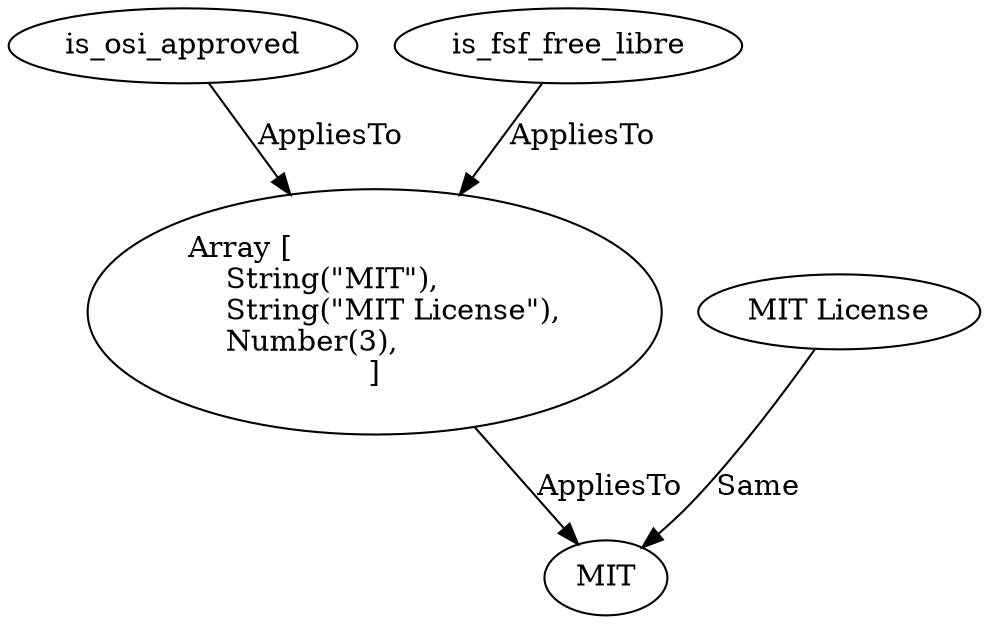 digraph {
    3 [ label = "is_osi_approved" ]
    13 [ label = "is_fsf_free_libre" ]
    870 [ label = "MIT" ]
    871 [ label = "MIT License" ]
    872 [ label = "Array [\l    String(\"MIT\"),\l    String(\"MIT License\"),\l    Number(3),\l]" ]
    871 -> 870 [ label = "Same" ]
    872 -> 870 [ label = "AppliesTo" ]
    13 -> 872 [ label = "AppliesTo" ]
    3 -> 872 [ label = "AppliesTo" ]
}

